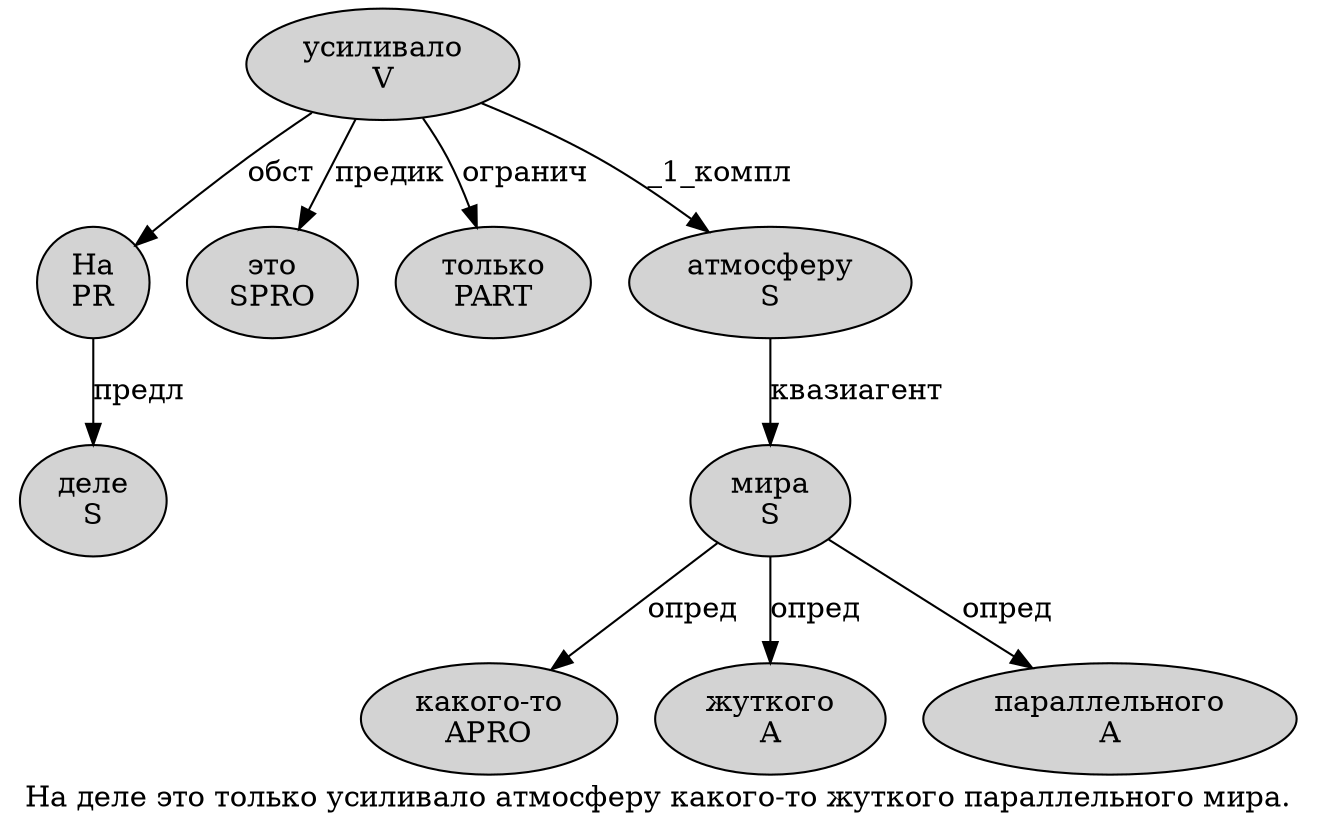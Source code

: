 digraph SENTENCE_1949 {
	graph [label="На деле это только усиливало атмосферу какого-то жуткого параллельного мира."]
	node [style=filled]
		0 [label="На
PR" color="" fillcolor=lightgray penwidth=1 shape=ellipse]
		1 [label="деле
S" color="" fillcolor=lightgray penwidth=1 shape=ellipse]
		2 [label="это
SPRO" color="" fillcolor=lightgray penwidth=1 shape=ellipse]
		3 [label="только
PART" color="" fillcolor=lightgray penwidth=1 shape=ellipse]
		4 [label="усиливало
V" color="" fillcolor=lightgray penwidth=1 shape=ellipse]
		5 [label="атмосферу
S" color="" fillcolor=lightgray penwidth=1 shape=ellipse]
		6 [label="какого-то
APRO" color="" fillcolor=lightgray penwidth=1 shape=ellipse]
		7 [label="жуткого
A" color="" fillcolor=lightgray penwidth=1 shape=ellipse]
		8 [label="параллельного
A" color="" fillcolor=lightgray penwidth=1 shape=ellipse]
		9 [label="мира
S" color="" fillcolor=lightgray penwidth=1 shape=ellipse]
			9 -> 6 [label="опред"]
			9 -> 7 [label="опред"]
			9 -> 8 [label="опред"]
			4 -> 0 [label="обст"]
			4 -> 2 [label="предик"]
			4 -> 3 [label="огранич"]
			4 -> 5 [label="_1_компл"]
			5 -> 9 [label="квазиагент"]
			0 -> 1 [label="предл"]
}